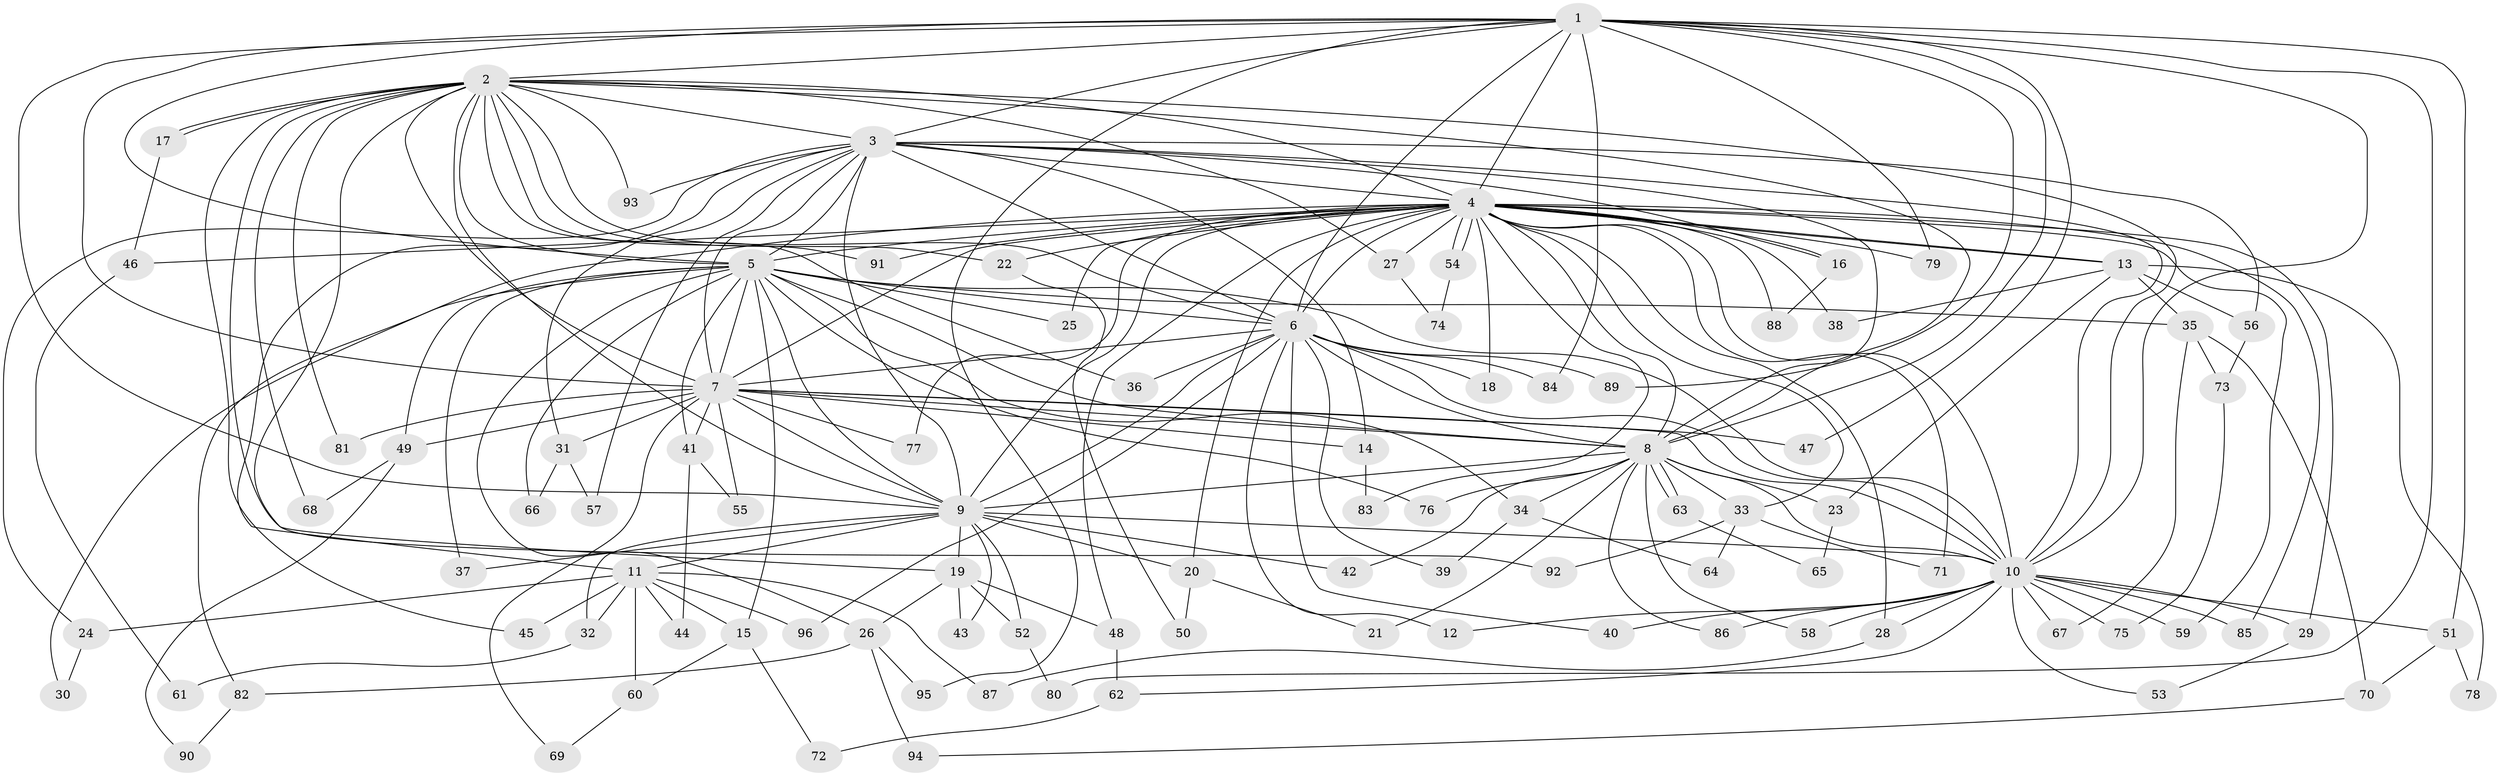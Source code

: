 // coarse degree distribution, {20: 0.02702702702702703, 19: 0.02702702702702703, 15: 0.02702702702702703, 34: 0.013513513513513514, 13: 0.013513513513513514, 17: 0.013513513513513514, 10: 0.013513513513513514, 7: 0.013513513513513514, 3: 0.21621621621621623, 2: 0.5135135135135135, 5: 0.04054054054054054, 4: 0.06756756756756757, 6: 0.013513513513513514}
// Generated by graph-tools (version 1.1) at 2025/23/03/03/25 07:23:37]
// undirected, 96 vertices, 217 edges
graph export_dot {
graph [start="1"]
  node [color=gray90,style=filled];
  1;
  2;
  3;
  4;
  5;
  6;
  7;
  8;
  9;
  10;
  11;
  12;
  13;
  14;
  15;
  16;
  17;
  18;
  19;
  20;
  21;
  22;
  23;
  24;
  25;
  26;
  27;
  28;
  29;
  30;
  31;
  32;
  33;
  34;
  35;
  36;
  37;
  38;
  39;
  40;
  41;
  42;
  43;
  44;
  45;
  46;
  47;
  48;
  49;
  50;
  51;
  52;
  53;
  54;
  55;
  56;
  57;
  58;
  59;
  60;
  61;
  62;
  63;
  64;
  65;
  66;
  67;
  68;
  69;
  70;
  71;
  72;
  73;
  74;
  75;
  76;
  77;
  78;
  79;
  80;
  81;
  82;
  83;
  84;
  85;
  86;
  87;
  88;
  89;
  90;
  91;
  92;
  93;
  94;
  95;
  96;
  1 -- 2;
  1 -- 3;
  1 -- 4;
  1 -- 5;
  1 -- 6;
  1 -- 7;
  1 -- 8;
  1 -- 9;
  1 -- 10;
  1 -- 47;
  1 -- 51;
  1 -- 79;
  1 -- 80;
  1 -- 84;
  1 -- 89;
  1 -- 95;
  2 -- 3;
  2 -- 4;
  2 -- 5;
  2 -- 6;
  2 -- 7;
  2 -- 8;
  2 -- 9;
  2 -- 10;
  2 -- 17;
  2 -- 17;
  2 -- 19;
  2 -- 22;
  2 -- 27;
  2 -- 36;
  2 -- 45;
  2 -- 68;
  2 -- 81;
  2 -- 91;
  2 -- 92;
  2 -- 93;
  3 -- 4;
  3 -- 5;
  3 -- 6;
  3 -- 7;
  3 -- 8;
  3 -- 9;
  3 -- 10;
  3 -- 11;
  3 -- 14;
  3 -- 16;
  3 -- 24;
  3 -- 31;
  3 -- 56;
  3 -- 57;
  3 -- 93;
  4 -- 5;
  4 -- 6;
  4 -- 7;
  4 -- 8;
  4 -- 9;
  4 -- 10;
  4 -- 13;
  4 -- 13;
  4 -- 16;
  4 -- 18;
  4 -- 20;
  4 -- 22;
  4 -- 25;
  4 -- 27;
  4 -- 28;
  4 -- 29;
  4 -- 33;
  4 -- 38;
  4 -- 46;
  4 -- 48;
  4 -- 54;
  4 -- 54;
  4 -- 59;
  4 -- 71;
  4 -- 77;
  4 -- 79;
  4 -- 82;
  4 -- 83;
  4 -- 85;
  4 -- 88;
  4 -- 91;
  5 -- 6;
  5 -- 7;
  5 -- 8;
  5 -- 9;
  5 -- 10;
  5 -- 15;
  5 -- 25;
  5 -- 26;
  5 -- 30;
  5 -- 34;
  5 -- 35;
  5 -- 37;
  5 -- 41;
  5 -- 49;
  5 -- 66;
  5 -- 76;
  6 -- 7;
  6 -- 8;
  6 -- 9;
  6 -- 10;
  6 -- 12;
  6 -- 18;
  6 -- 36;
  6 -- 39;
  6 -- 40;
  6 -- 84;
  6 -- 89;
  6 -- 96;
  7 -- 8;
  7 -- 9;
  7 -- 10;
  7 -- 14;
  7 -- 31;
  7 -- 41;
  7 -- 47;
  7 -- 49;
  7 -- 55;
  7 -- 69;
  7 -- 77;
  7 -- 81;
  8 -- 9;
  8 -- 10;
  8 -- 21;
  8 -- 23;
  8 -- 33;
  8 -- 34;
  8 -- 42;
  8 -- 58;
  8 -- 63;
  8 -- 63;
  8 -- 76;
  8 -- 86;
  9 -- 10;
  9 -- 11;
  9 -- 19;
  9 -- 20;
  9 -- 32;
  9 -- 37;
  9 -- 42;
  9 -- 43;
  9 -- 52;
  10 -- 12;
  10 -- 28;
  10 -- 29;
  10 -- 40;
  10 -- 51;
  10 -- 53;
  10 -- 58;
  10 -- 59;
  10 -- 62;
  10 -- 67;
  10 -- 75;
  10 -- 85;
  10 -- 86;
  11 -- 15;
  11 -- 24;
  11 -- 32;
  11 -- 44;
  11 -- 45;
  11 -- 60;
  11 -- 87;
  11 -- 96;
  13 -- 23;
  13 -- 35;
  13 -- 38;
  13 -- 56;
  13 -- 78;
  14 -- 83;
  15 -- 60;
  15 -- 72;
  16 -- 88;
  17 -- 46;
  19 -- 26;
  19 -- 43;
  19 -- 48;
  19 -- 52;
  20 -- 21;
  20 -- 50;
  22 -- 50;
  23 -- 65;
  24 -- 30;
  26 -- 82;
  26 -- 94;
  26 -- 95;
  27 -- 74;
  28 -- 87;
  29 -- 53;
  31 -- 57;
  31 -- 66;
  32 -- 61;
  33 -- 64;
  33 -- 71;
  33 -- 92;
  34 -- 39;
  34 -- 64;
  35 -- 67;
  35 -- 70;
  35 -- 73;
  41 -- 44;
  41 -- 55;
  46 -- 61;
  48 -- 62;
  49 -- 68;
  49 -- 90;
  51 -- 70;
  51 -- 78;
  52 -- 80;
  54 -- 74;
  56 -- 73;
  60 -- 69;
  62 -- 72;
  63 -- 65;
  70 -- 94;
  73 -- 75;
  82 -- 90;
}
